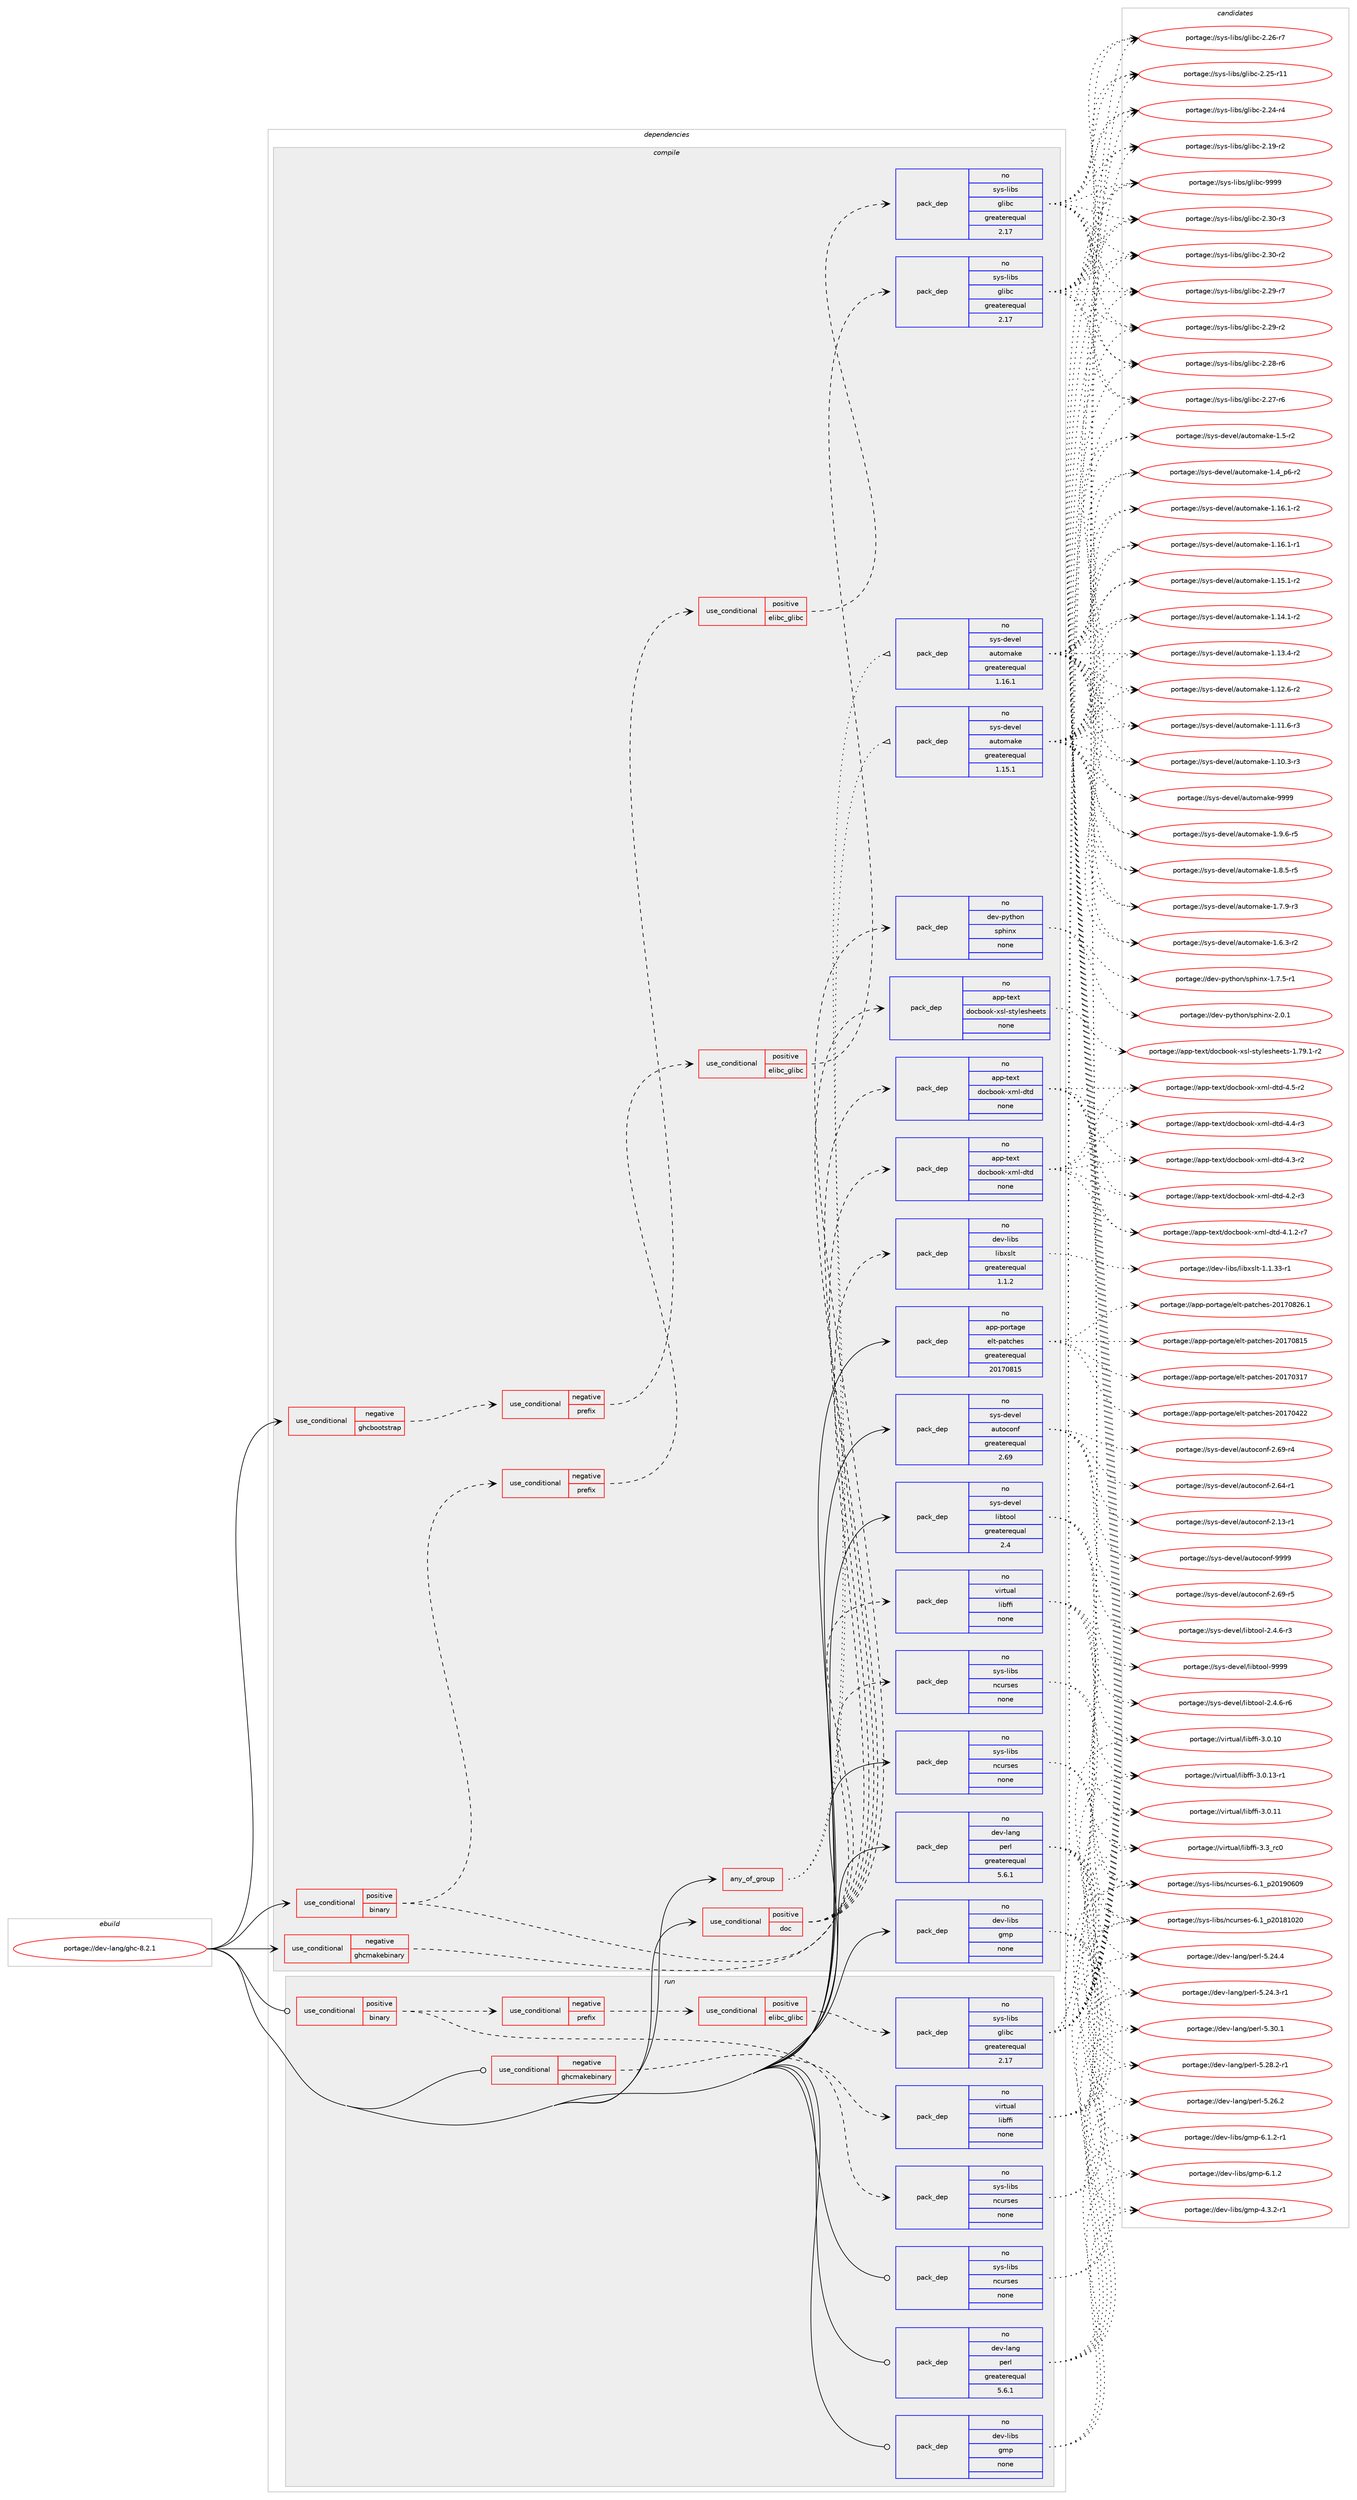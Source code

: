 digraph prolog {

# *************
# Graph options
# *************

newrank=true;
concentrate=true;
compound=true;
graph [rankdir=LR,fontname=Helvetica,fontsize=10,ranksep=1.5];#, ranksep=2.5, nodesep=0.2];
edge  [arrowhead=vee];
node  [fontname=Helvetica,fontsize=10];

# **********
# The ebuild
# **********

subgraph cluster_leftcol {
color=gray;
label=<<i>ebuild</i>>;
id [label="portage://dev-lang/ghc-8.2.1", color=red, width=4, href="../dev-lang/ghc-8.2.1.svg"];
}

# ****************
# The dependencies
# ****************

subgraph cluster_midcol {
color=gray;
label=<<i>dependencies</i>>;
subgraph cluster_compile {
fillcolor="#eeeeee";
style=filled;
label=<<i>compile</i>>;
subgraph any5342 {
dependency523711 [label=<<TABLE BORDER="0" CELLBORDER="1" CELLSPACING="0" CELLPADDING="4"><TR><TD CELLPADDING="10">any_of_group</TD></TR></TABLE>>, shape=none, color=red];subgraph pack389489 {
dependency523712 [label=<<TABLE BORDER="0" CELLBORDER="1" CELLSPACING="0" CELLPADDING="4" WIDTH="220"><TR><TD ROWSPAN="6" CELLPADDING="30">pack_dep</TD></TR><TR><TD WIDTH="110">no</TD></TR><TR><TD>sys-devel</TD></TR><TR><TD>automake</TD></TR><TR><TD>greaterequal</TD></TR><TR><TD>1.16.1</TD></TR></TABLE>>, shape=none, color=blue];
}
dependency523711:e -> dependency523712:w [weight=20,style="dotted",arrowhead="oinv"];
subgraph pack389490 {
dependency523713 [label=<<TABLE BORDER="0" CELLBORDER="1" CELLSPACING="0" CELLPADDING="4" WIDTH="220"><TR><TD ROWSPAN="6" CELLPADDING="30">pack_dep</TD></TR><TR><TD WIDTH="110">no</TD></TR><TR><TD>sys-devel</TD></TR><TR><TD>automake</TD></TR><TR><TD>greaterequal</TD></TR><TR><TD>1.15.1</TD></TR></TABLE>>, shape=none, color=blue];
}
dependency523711:e -> dependency523713:w [weight=20,style="dotted",arrowhead="oinv"];
}
id:e -> dependency523711:w [weight=20,style="solid",arrowhead="vee"];
subgraph cond128643 {
dependency523714 [label=<<TABLE BORDER="0" CELLBORDER="1" CELLSPACING="0" CELLPADDING="4"><TR><TD ROWSPAN="3" CELLPADDING="10">use_conditional</TD></TR><TR><TD>negative</TD></TR><TR><TD>ghcbootstrap</TD></TR></TABLE>>, shape=none, color=red];
subgraph cond128644 {
dependency523715 [label=<<TABLE BORDER="0" CELLBORDER="1" CELLSPACING="0" CELLPADDING="4"><TR><TD ROWSPAN="3" CELLPADDING="10">use_conditional</TD></TR><TR><TD>negative</TD></TR><TR><TD>prefix</TD></TR></TABLE>>, shape=none, color=red];
subgraph cond128645 {
dependency523716 [label=<<TABLE BORDER="0" CELLBORDER="1" CELLSPACING="0" CELLPADDING="4"><TR><TD ROWSPAN="3" CELLPADDING="10">use_conditional</TD></TR><TR><TD>positive</TD></TR><TR><TD>elibc_glibc</TD></TR></TABLE>>, shape=none, color=red];
subgraph pack389491 {
dependency523717 [label=<<TABLE BORDER="0" CELLBORDER="1" CELLSPACING="0" CELLPADDING="4" WIDTH="220"><TR><TD ROWSPAN="6" CELLPADDING="30">pack_dep</TD></TR><TR><TD WIDTH="110">no</TD></TR><TR><TD>sys-libs</TD></TR><TR><TD>glibc</TD></TR><TR><TD>greaterequal</TD></TR><TR><TD>2.17</TD></TR></TABLE>>, shape=none, color=blue];
}
dependency523716:e -> dependency523717:w [weight=20,style="dashed",arrowhead="vee"];
}
dependency523715:e -> dependency523716:w [weight=20,style="dashed",arrowhead="vee"];
}
dependency523714:e -> dependency523715:w [weight=20,style="dashed",arrowhead="vee"];
}
id:e -> dependency523714:w [weight=20,style="solid",arrowhead="vee"];
subgraph cond128646 {
dependency523718 [label=<<TABLE BORDER="0" CELLBORDER="1" CELLSPACING="0" CELLPADDING="4"><TR><TD ROWSPAN="3" CELLPADDING="10">use_conditional</TD></TR><TR><TD>negative</TD></TR><TR><TD>ghcmakebinary</TD></TR></TABLE>>, shape=none, color=red];
subgraph pack389492 {
dependency523719 [label=<<TABLE BORDER="0" CELLBORDER="1" CELLSPACING="0" CELLPADDING="4" WIDTH="220"><TR><TD ROWSPAN="6" CELLPADDING="30">pack_dep</TD></TR><TR><TD WIDTH="110">no</TD></TR><TR><TD>virtual</TD></TR><TR><TD>libffi</TD></TR><TR><TD>none</TD></TR><TR><TD></TD></TR></TABLE>>, shape=none, color=blue];
}
dependency523718:e -> dependency523719:w [weight=20,style="dashed",arrowhead="vee"];
}
id:e -> dependency523718:w [weight=20,style="solid",arrowhead="vee"];
subgraph cond128647 {
dependency523720 [label=<<TABLE BORDER="0" CELLBORDER="1" CELLSPACING="0" CELLPADDING="4"><TR><TD ROWSPAN="3" CELLPADDING="10">use_conditional</TD></TR><TR><TD>positive</TD></TR><TR><TD>binary</TD></TR></TABLE>>, shape=none, color=red];
subgraph cond128648 {
dependency523721 [label=<<TABLE BORDER="0" CELLBORDER="1" CELLSPACING="0" CELLPADDING="4"><TR><TD ROWSPAN="3" CELLPADDING="10">use_conditional</TD></TR><TR><TD>negative</TD></TR><TR><TD>prefix</TD></TR></TABLE>>, shape=none, color=red];
subgraph cond128649 {
dependency523722 [label=<<TABLE BORDER="0" CELLBORDER="1" CELLSPACING="0" CELLPADDING="4"><TR><TD ROWSPAN="3" CELLPADDING="10">use_conditional</TD></TR><TR><TD>positive</TD></TR><TR><TD>elibc_glibc</TD></TR></TABLE>>, shape=none, color=red];
subgraph pack389493 {
dependency523723 [label=<<TABLE BORDER="0" CELLBORDER="1" CELLSPACING="0" CELLPADDING="4" WIDTH="220"><TR><TD ROWSPAN="6" CELLPADDING="30">pack_dep</TD></TR><TR><TD WIDTH="110">no</TD></TR><TR><TD>sys-libs</TD></TR><TR><TD>glibc</TD></TR><TR><TD>greaterequal</TD></TR><TR><TD>2.17</TD></TR></TABLE>>, shape=none, color=blue];
}
dependency523722:e -> dependency523723:w [weight=20,style="dashed",arrowhead="vee"];
}
dependency523721:e -> dependency523722:w [weight=20,style="dashed",arrowhead="vee"];
}
dependency523720:e -> dependency523721:w [weight=20,style="dashed",arrowhead="vee"];
subgraph pack389494 {
dependency523724 [label=<<TABLE BORDER="0" CELLBORDER="1" CELLSPACING="0" CELLPADDING="4" WIDTH="220"><TR><TD ROWSPAN="6" CELLPADDING="30">pack_dep</TD></TR><TR><TD WIDTH="110">no</TD></TR><TR><TD>sys-libs</TD></TR><TR><TD>ncurses</TD></TR><TR><TD>none</TD></TR><TR><TD></TD></TR></TABLE>>, shape=none, color=blue];
}
dependency523720:e -> dependency523724:w [weight=20,style="dashed",arrowhead="vee"];
}
id:e -> dependency523720:w [weight=20,style="solid",arrowhead="vee"];
subgraph cond128650 {
dependency523725 [label=<<TABLE BORDER="0" CELLBORDER="1" CELLSPACING="0" CELLPADDING="4"><TR><TD ROWSPAN="3" CELLPADDING="10">use_conditional</TD></TR><TR><TD>positive</TD></TR><TR><TD>doc</TD></TR></TABLE>>, shape=none, color=red];
subgraph pack389495 {
dependency523726 [label=<<TABLE BORDER="0" CELLBORDER="1" CELLSPACING="0" CELLPADDING="4" WIDTH="220"><TR><TD ROWSPAN="6" CELLPADDING="30">pack_dep</TD></TR><TR><TD WIDTH="110">no</TD></TR><TR><TD>app-text</TD></TR><TR><TD>docbook-xml-dtd</TD></TR><TR><TD>none</TD></TR><TR><TD></TD></TR></TABLE>>, shape=none, color=blue];
}
dependency523725:e -> dependency523726:w [weight=20,style="dashed",arrowhead="vee"];
subgraph pack389496 {
dependency523727 [label=<<TABLE BORDER="0" CELLBORDER="1" CELLSPACING="0" CELLPADDING="4" WIDTH="220"><TR><TD ROWSPAN="6" CELLPADDING="30">pack_dep</TD></TR><TR><TD WIDTH="110">no</TD></TR><TR><TD>app-text</TD></TR><TR><TD>docbook-xml-dtd</TD></TR><TR><TD>none</TD></TR><TR><TD></TD></TR></TABLE>>, shape=none, color=blue];
}
dependency523725:e -> dependency523727:w [weight=20,style="dashed",arrowhead="vee"];
subgraph pack389497 {
dependency523728 [label=<<TABLE BORDER="0" CELLBORDER="1" CELLSPACING="0" CELLPADDING="4" WIDTH="220"><TR><TD ROWSPAN="6" CELLPADDING="30">pack_dep</TD></TR><TR><TD WIDTH="110">no</TD></TR><TR><TD>app-text</TD></TR><TR><TD>docbook-xsl-stylesheets</TD></TR><TR><TD>none</TD></TR><TR><TD></TD></TR></TABLE>>, shape=none, color=blue];
}
dependency523725:e -> dependency523728:w [weight=20,style="dashed",arrowhead="vee"];
subgraph pack389498 {
dependency523729 [label=<<TABLE BORDER="0" CELLBORDER="1" CELLSPACING="0" CELLPADDING="4" WIDTH="220"><TR><TD ROWSPAN="6" CELLPADDING="30">pack_dep</TD></TR><TR><TD WIDTH="110">no</TD></TR><TR><TD>dev-python</TD></TR><TR><TD>sphinx</TD></TR><TR><TD>none</TD></TR><TR><TD></TD></TR></TABLE>>, shape=none, color=blue];
}
dependency523725:e -> dependency523729:w [weight=20,style="dashed",arrowhead="vee"];
subgraph pack389499 {
dependency523730 [label=<<TABLE BORDER="0" CELLBORDER="1" CELLSPACING="0" CELLPADDING="4" WIDTH="220"><TR><TD ROWSPAN="6" CELLPADDING="30">pack_dep</TD></TR><TR><TD WIDTH="110">no</TD></TR><TR><TD>dev-libs</TD></TR><TR><TD>libxslt</TD></TR><TR><TD>greaterequal</TD></TR><TR><TD>1.1.2</TD></TR></TABLE>>, shape=none, color=blue];
}
dependency523725:e -> dependency523730:w [weight=20,style="dashed",arrowhead="vee"];
}
id:e -> dependency523725:w [weight=20,style="solid",arrowhead="vee"];
subgraph pack389500 {
dependency523731 [label=<<TABLE BORDER="0" CELLBORDER="1" CELLSPACING="0" CELLPADDING="4" WIDTH="220"><TR><TD ROWSPAN="6" CELLPADDING="30">pack_dep</TD></TR><TR><TD WIDTH="110">no</TD></TR><TR><TD>app-portage</TD></TR><TR><TD>elt-patches</TD></TR><TR><TD>greaterequal</TD></TR><TR><TD>20170815</TD></TR></TABLE>>, shape=none, color=blue];
}
id:e -> dependency523731:w [weight=20,style="solid",arrowhead="vee"];
subgraph pack389501 {
dependency523732 [label=<<TABLE BORDER="0" CELLBORDER="1" CELLSPACING="0" CELLPADDING="4" WIDTH="220"><TR><TD ROWSPAN="6" CELLPADDING="30">pack_dep</TD></TR><TR><TD WIDTH="110">no</TD></TR><TR><TD>dev-lang</TD></TR><TR><TD>perl</TD></TR><TR><TD>greaterequal</TD></TR><TR><TD>5.6.1</TD></TR></TABLE>>, shape=none, color=blue];
}
id:e -> dependency523732:w [weight=20,style="solid",arrowhead="vee"];
subgraph pack389502 {
dependency523733 [label=<<TABLE BORDER="0" CELLBORDER="1" CELLSPACING="0" CELLPADDING="4" WIDTH="220"><TR><TD ROWSPAN="6" CELLPADDING="30">pack_dep</TD></TR><TR><TD WIDTH="110">no</TD></TR><TR><TD>dev-libs</TD></TR><TR><TD>gmp</TD></TR><TR><TD>none</TD></TR><TR><TD></TD></TR></TABLE>>, shape=none, color=blue];
}
id:e -> dependency523733:w [weight=20,style="solid",arrowhead="vee"];
subgraph pack389503 {
dependency523734 [label=<<TABLE BORDER="0" CELLBORDER="1" CELLSPACING="0" CELLPADDING="4" WIDTH="220"><TR><TD ROWSPAN="6" CELLPADDING="30">pack_dep</TD></TR><TR><TD WIDTH="110">no</TD></TR><TR><TD>sys-devel</TD></TR><TR><TD>autoconf</TD></TR><TR><TD>greaterequal</TD></TR><TR><TD>2.69</TD></TR></TABLE>>, shape=none, color=blue];
}
id:e -> dependency523734:w [weight=20,style="solid",arrowhead="vee"];
subgraph pack389504 {
dependency523735 [label=<<TABLE BORDER="0" CELLBORDER="1" CELLSPACING="0" CELLPADDING="4" WIDTH="220"><TR><TD ROWSPAN="6" CELLPADDING="30">pack_dep</TD></TR><TR><TD WIDTH="110">no</TD></TR><TR><TD>sys-devel</TD></TR><TR><TD>libtool</TD></TR><TR><TD>greaterequal</TD></TR><TR><TD>2.4</TD></TR></TABLE>>, shape=none, color=blue];
}
id:e -> dependency523735:w [weight=20,style="solid",arrowhead="vee"];
subgraph pack389505 {
dependency523736 [label=<<TABLE BORDER="0" CELLBORDER="1" CELLSPACING="0" CELLPADDING="4" WIDTH="220"><TR><TD ROWSPAN="6" CELLPADDING="30">pack_dep</TD></TR><TR><TD WIDTH="110">no</TD></TR><TR><TD>sys-libs</TD></TR><TR><TD>ncurses</TD></TR><TR><TD>none</TD></TR><TR><TD></TD></TR></TABLE>>, shape=none, color=blue];
}
id:e -> dependency523736:w [weight=20,style="solid",arrowhead="vee"];
}
subgraph cluster_compileandrun {
fillcolor="#eeeeee";
style=filled;
label=<<i>compile and run</i>>;
}
subgraph cluster_run {
fillcolor="#eeeeee";
style=filled;
label=<<i>run</i>>;
subgraph cond128651 {
dependency523737 [label=<<TABLE BORDER="0" CELLBORDER="1" CELLSPACING="0" CELLPADDING="4"><TR><TD ROWSPAN="3" CELLPADDING="10">use_conditional</TD></TR><TR><TD>negative</TD></TR><TR><TD>ghcmakebinary</TD></TR></TABLE>>, shape=none, color=red];
subgraph pack389506 {
dependency523738 [label=<<TABLE BORDER="0" CELLBORDER="1" CELLSPACING="0" CELLPADDING="4" WIDTH="220"><TR><TD ROWSPAN="6" CELLPADDING="30">pack_dep</TD></TR><TR><TD WIDTH="110">no</TD></TR><TR><TD>virtual</TD></TR><TR><TD>libffi</TD></TR><TR><TD>none</TD></TR><TR><TD></TD></TR></TABLE>>, shape=none, color=blue];
}
dependency523737:e -> dependency523738:w [weight=20,style="dashed",arrowhead="vee"];
}
id:e -> dependency523737:w [weight=20,style="solid",arrowhead="odot"];
subgraph cond128652 {
dependency523739 [label=<<TABLE BORDER="0" CELLBORDER="1" CELLSPACING="0" CELLPADDING="4"><TR><TD ROWSPAN="3" CELLPADDING="10">use_conditional</TD></TR><TR><TD>positive</TD></TR><TR><TD>binary</TD></TR></TABLE>>, shape=none, color=red];
subgraph cond128653 {
dependency523740 [label=<<TABLE BORDER="0" CELLBORDER="1" CELLSPACING="0" CELLPADDING="4"><TR><TD ROWSPAN="3" CELLPADDING="10">use_conditional</TD></TR><TR><TD>negative</TD></TR><TR><TD>prefix</TD></TR></TABLE>>, shape=none, color=red];
subgraph cond128654 {
dependency523741 [label=<<TABLE BORDER="0" CELLBORDER="1" CELLSPACING="0" CELLPADDING="4"><TR><TD ROWSPAN="3" CELLPADDING="10">use_conditional</TD></TR><TR><TD>positive</TD></TR><TR><TD>elibc_glibc</TD></TR></TABLE>>, shape=none, color=red];
subgraph pack389507 {
dependency523742 [label=<<TABLE BORDER="0" CELLBORDER="1" CELLSPACING="0" CELLPADDING="4" WIDTH="220"><TR><TD ROWSPAN="6" CELLPADDING="30">pack_dep</TD></TR><TR><TD WIDTH="110">no</TD></TR><TR><TD>sys-libs</TD></TR><TR><TD>glibc</TD></TR><TR><TD>greaterequal</TD></TR><TR><TD>2.17</TD></TR></TABLE>>, shape=none, color=blue];
}
dependency523741:e -> dependency523742:w [weight=20,style="dashed",arrowhead="vee"];
}
dependency523740:e -> dependency523741:w [weight=20,style="dashed",arrowhead="vee"];
}
dependency523739:e -> dependency523740:w [weight=20,style="dashed",arrowhead="vee"];
subgraph pack389508 {
dependency523743 [label=<<TABLE BORDER="0" CELLBORDER="1" CELLSPACING="0" CELLPADDING="4" WIDTH="220"><TR><TD ROWSPAN="6" CELLPADDING="30">pack_dep</TD></TR><TR><TD WIDTH="110">no</TD></TR><TR><TD>sys-libs</TD></TR><TR><TD>ncurses</TD></TR><TR><TD>none</TD></TR><TR><TD></TD></TR></TABLE>>, shape=none, color=blue];
}
dependency523739:e -> dependency523743:w [weight=20,style="dashed",arrowhead="vee"];
}
id:e -> dependency523739:w [weight=20,style="solid",arrowhead="odot"];
subgraph pack389509 {
dependency523744 [label=<<TABLE BORDER="0" CELLBORDER="1" CELLSPACING="0" CELLPADDING="4" WIDTH="220"><TR><TD ROWSPAN="6" CELLPADDING="30">pack_dep</TD></TR><TR><TD WIDTH="110">no</TD></TR><TR><TD>dev-lang</TD></TR><TR><TD>perl</TD></TR><TR><TD>greaterequal</TD></TR><TR><TD>5.6.1</TD></TR></TABLE>>, shape=none, color=blue];
}
id:e -> dependency523744:w [weight=20,style="solid",arrowhead="odot"];
subgraph pack389510 {
dependency523745 [label=<<TABLE BORDER="0" CELLBORDER="1" CELLSPACING="0" CELLPADDING="4" WIDTH="220"><TR><TD ROWSPAN="6" CELLPADDING="30">pack_dep</TD></TR><TR><TD WIDTH="110">no</TD></TR><TR><TD>dev-libs</TD></TR><TR><TD>gmp</TD></TR><TR><TD>none</TD></TR><TR><TD></TD></TR></TABLE>>, shape=none, color=blue];
}
id:e -> dependency523745:w [weight=20,style="solid",arrowhead="odot"];
subgraph pack389511 {
dependency523746 [label=<<TABLE BORDER="0" CELLBORDER="1" CELLSPACING="0" CELLPADDING="4" WIDTH="220"><TR><TD ROWSPAN="6" CELLPADDING="30">pack_dep</TD></TR><TR><TD WIDTH="110">no</TD></TR><TR><TD>sys-libs</TD></TR><TR><TD>ncurses</TD></TR><TR><TD>none</TD></TR><TR><TD></TD></TR></TABLE>>, shape=none, color=blue];
}
id:e -> dependency523746:w [weight=20,style="solid",arrowhead="odot"];
}
}

# **************
# The candidates
# **************

subgraph cluster_choices {
rank=same;
color=gray;
label=<<i>candidates</i>>;

subgraph choice389489 {
color=black;
nodesep=1;
choice115121115451001011181011084797117116111109971071014557575757 [label="portage://sys-devel/automake-9999", color=red, width=4,href="../sys-devel/automake-9999.svg"];
choice115121115451001011181011084797117116111109971071014549465746544511453 [label="portage://sys-devel/automake-1.9.6-r5", color=red, width=4,href="../sys-devel/automake-1.9.6-r5.svg"];
choice115121115451001011181011084797117116111109971071014549465646534511453 [label="portage://sys-devel/automake-1.8.5-r5", color=red, width=4,href="../sys-devel/automake-1.8.5-r5.svg"];
choice115121115451001011181011084797117116111109971071014549465546574511451 [label="portage://sys-devel/automake-1.7.9-r3", color=red, width=4,href="../sys-devel/automake-1.7.9-r3.svg"];
choice115121115451001011181011084797117116111109971071014549465446514511450 [label="portage://sys-devel/automake-1.6.3-r2", color=red, width=4,href="../sys-devel/automake-1.6.3-r2.svg"];
choice11512111545100101118101108479711711611110997107101454946534511450 [label="portage://sys-devel/automake-1.5-r2", color=red, width=4,href="../sys-devel/automake-1.5-r2.svg"];
choice115121115451001011181011084797117116111109971071014549465295112544511450 [label="portage://sys-devel/automake-1.4_p6-r2", color=red, width=4,href="../sys-devel/automake-1.4_p6-r2.svg"];
choice11512111545100101118101108479711711611110997107101454946495446494511450 [label="portage://sys-devel/automake-1.16.1-r2", color=red, width=4,href="../sys-devel/automake-1.16.1-r2.svg"];
choice11512111545100101118101108479711711611110997107101454946495446494511449 [label="portage://sys-devel/automake-1.16.1-r1", color=red, width=4,href="../sys-devel/automake-1.16.1-r1.svg"];
choice11512111545100101118101108479711711611110997107101454946495346494511450 [label="portage://sys-devel/automake-1.15.1-r2", color=red, width=4,href="../sys-devel/automake-1.15.1-r2.svg"];
choice11512111545100101118101108479711711611110997107101454946495246494511450 [label="portage://sys-devel/automake-1.14.1-r2", color=red, width=4,href="../sys-devel/automake-1.14.1-r2.svg"];
choice11512111545100101118101108479711711611110997107101454946495146524511450 [label="portage://sys-devel/automake-1.13.4-r2", color=red, width=4,href="../sys-devel/automake-1.13.4-r2.svg"];
choice11512111545100101118101108479711711611110997107101454946495046544511450 [label="portage://sys-devel/automake-1.12.6-r2", color=red, width=4,href="../sys-devel/automake-1.12.6-r2.svg"];
choice11512111545100101118101108479711711611110997107101454946494946544511451 [label="portage://sys-devel/automake-1.11.6-r3", color=red, width=4,href="../sys-devel/automake-1.11.6-r3.svg"];
choice11512111545100101118101108479711711611110997107101454946494846514511451 [label="portage://sys-devel/automake-1.10.3-r3", color=red, width=4,href="../sys-devel/automake-1.10.3-r3.svg"];
dependency523712:e -> choice115121115451001011181011084797117116111109971071014557575757:w [style=dotted,weight="100"];
dependency523712:e -> choice115121115451001011181011084797117116111109971071014549465746544511453:w [style=dotted,weight="100"];
dependency523712:e -> choice115121115451001011181011084797117116111109971071014549465646534511453:w [style=dotted,weight="100"];
dependency523712:e -> choice115121115451001011181011084797117116111109971071014549465546574511451:w [style=dotted,weight="100"];
dependency523712:e -> choice115121115451001011181011084797117116111109971071014549465446514511450:w [style=dotted,weight="100"];
dependency523712:e -> choice11512111545100101118101108479711711611110997107101454946534511450:w [style=dotted,weight="100"];
dependency523712:e -> choice115121115451001011181011084797117116111109971071014549465295112544511450:w [style=dotted,weight="100"];
dependency523712:e -> choice11512111545100101118101108479711711611110997107101454946495446494511450:w [style=dotted,weight="100"];
dependency523712:e -> choice11512111545100101118101108479711711611110997107101454946495446494511449:w [style=dotted,weight="100"];
dependency523712:e -> choice11512111545100101118101108479711711611110997107101454946495346494511450:w [style=dotted,weight="100"];
dependency523712:e -> choice11512111545100101118101108479711711611110997107101454946495246494511450:w [style=dotted,weight="100"];
dependency523712:e -> choice11512111545100101118101108479711711611110997107101454946495146524511450:w [style=dotted,weight="100"];
dependency523712:e -> choice11512111545100101118101108479711711611110997107101454946495046544511450:w [style=dotted,weight="100"];
dependency523712:e -> choice11512111545100101118101108479711711611110997107101454946494946544511451:w [style=dotted,weight="100"];
dependency523712:e -> choice11512111545100101118101108479711711611110997107101454946494846514511451:w [style=dotted,weight="100"];
}
subgraph choice389490 {
color=black;
nodesep=1;
choice115121115451001011181011084797117116111109971071014557575757 [label="portage://sys-devel/automake-9999", color=red, width=4,href="../sys-devel/automake-9999.svg"];
choice115121115451001011181011084797117116111109971071014549465746544511453 [label="portage://sys-devel/automake-1.9.6-r5", color=red, width=4,href="../sys-devel/automake-1.9.6-r5.svg"];
choice115121115451001011181011084797117116111109971071014549465646534511453 [label="portage://sys-devel/automake-1.8.5-r5", color=red, width=4,href="../sys-devel/automake-1.8.5-r5.svg"];
choice115121115451001011181011084797117116111109971071014549465546574511451 [label="portage://sys-devel/automake-1.7.9-r3", color=red, width=4,href="../sys-devel/automake-1.7.9-r3.svg"];
choice115121115451001011181011084797117116111109971071014549465446514511450 [label="portage://sys-devel/automake-1.6.3-r2", color=red, width=4,href="../sys-devel/automake-1.6.3-r2.svg"];
choice11512111545100101118101108479711711611110997107101454946534511450 [label="portage://sys-devel/automake-1.5-r2", color=red, width=4,href="../sys-devel/automake-1.5-r2.svg"];
choice115121115451001011181011084797117116111109971071014549465295112544511450 [label="portage://sys-devel/automake-1.4_p6-r2", color=red, width=4,href="../sys-devel/automake-1.4_p6-r2.svg"];
choice11512111545100101118101108479711711611110997107101454946495446494511450 [label="portage://sys-devel/automake-1.16.1-r2", color=red, width=4,href="../sys-devel/automake-1.16.1-r2.svg"];
choice11512111545100101118101108479711711611110997107101454946495446494511449 [label="portage://sys-devel/automake-1.16.1-r1", color=red, width=4,href="../sys-devel/automake-1.16.1-r1.svg"];
choice11512111545100101118101108479711711611110997107101454946495346494511450 [label="portage://sys-devel/automake-1.15.1-r2", color=red, width=4,href="../sys-devel/automake-1.15.1-r2.svg"];
choice11512111545100101118101108479711711611110997107101454946495246494511450 [label="portage://sys-devel/automake-1.14.1-r2", color=red, width=4,href="../sys-devel/automake-1.14.1-r2.svg"];
choice11512111545100101118101108479711711611110997107101454946495146524511450 [label="portage://sys-devel/automake-1.13.4-r2", color=red, width=4,href="../sys-devel/automake-1.13.4-r2.svg"];
choice11512111545100101118101108479711711611110997107101454946495046544511450 [label="portage://sys-devel/automake-1.12.6-r2", color=red, width=4,href="../sys-devel/automake-1.12.6-r2.svg"];
choice11512111545100101118101108479711711611110997107101454946494946544511451 [label="portage://sys-devel/automake-1.11.6-r3", color=red, width=4,href="../sys-devel/automake-1.11.6-r3.svg"];
choice11512111545100101118101108479711711611110997107101454946494846514511451 [label="portage://sys-devel/automake-1.10.3-r3", color=red, width=4,href="../sys-devel/automake-1.10.3-r3.svg"];
dependency523713:e -> choice115121115451001011181011084797117116111109971071014557575757:w [style=dotted,weight="100"];
dependency523713:e -> choice115121115451001011181011084797117116111109971071014549465746544511453:w [style=dotted,weight="100"];
dependency523713:e -> choice115121115451001011181011084797117116111109971071014549465646534511453:w [style=dotted,weight="100"];
dependency523713:e -> choice115121115451001011181011084797117116111109971071014549465546574511451:w [style=dotted,weight="100"];
dependency523713:e -> choice115121115451001011181011084797117116111109971071014549465446514511450:w [style=dotted,weight="100"];
dependency523713:e -> choice11512111545100101118101108479711711611110997107101454946534511450:w [style=dotted,weight="100"];
dependency523713:e -> choice115121115451001011181011084797117116111109971071014549465295112544511450:w [style=dotted,weight="100"];
dependency523713:e -> choice11512111545100101118101108479711711611110997107101454946495446494511450:w [style=dotted,weight="100"];
dependency523713:e -> choice11512111545100101118101108479711711611110997107101454946495446494511449:w [style=dotted,weight="100"];
dependency523713:e -> choice11512111545100101118101108479711711611110997107101454946495346494511450:w [style=dotted,weight="100"];
dependency523713:e -> choice11512111545100101118101108479711711611110997107101454946495246494511450:w [style=dotted,weight="100"];
dependency523713:e -> choice11512111545100101118101108479711711611110997107101454946495146524511450:w [style=dotted,weight="100"];
dependency523713:e -> choice11512111545100101118101108479711711611110997107101454946495046544511450:w [style=dotted,weight="100"];
dependency523713:e -> choice11512111545100101118101108479711711611110997107101454946494946544511451:w [style=dotted,weight="100"];
dependency523713:e -> choice11512111545100101118101108479711711611110997107101454946494846514511451:w [style=dotted,weight="100"];
}
subgraph choice389491 {
color=black;
nodesep=1;
choice11512111545108105981154710310810598994557575757 [label="portage://sys-libs/glibc-9999", color=red, width=4,href="../sys-libs/glibc-9999.svg"];
choice115121115451081059811547103108105989945504651484511451 [label="portage://sys-libs/glibc-2.30-r3", color=red, width=4,href="../sys-libs/glibc-2.30-r3.svg"];
choice115121115451081059811547103108105989945504651484511450 [label="portage://sys-libs/glibc-2.30-r2", color=red, width=4,href="../sys-libs/glibc-2.30-r2.svg"];
choice115121115451081059811547103108105989945504650574511455 [label="portage://sys-libs/glibc-2.29-r7", color=red, width=4,href="../sys-libs/glibc-2.29-r7.svg"];
choice115121115451081059811547103108105989945504650574511450 [label="portage://sys-libs/glibc-2.29-r2", color=red, width=4,href="../sys-libs/glibc-2.29-r2.svg"];
choice115121115451081059811547103108105989945504650564511454 [label="portage://sys-libs/glibc-2.28-r6", color=red, width=4,href="../sys-libs/glibc-2.28-r6.svg"];
choice115121115451081059811547103108105989945504650554511454 [label="portage://sys-libs/glibc-2.27-r6", color=red, width=4,href="../sys-libs/glibc-2.27-r6.svg"];
choice115121115451081059811547103108105989945504650544511455 [label="portage://sys-libs/glibc-2.26-r7", color=red, width=4,href="../sys-libs/glibc-2.26-r7.svg"];
choice11512111545108105981154710310810598994550465053451144949 [label="portage://sys-libs/glibc-2.25-r11", color=red, width=4,href="../sys-libs/glibc-2.25-r11.svg"];
choice115121115451081059811547103108105989945504650524511452 [label="portage://sys-libs/glibc-2.24-r4", color=red, width=4,href="../sys-libs/glibc-2.24-r4.svg"];
choice115121115451081059811547103108105989945504649574511450 [label="portage://sys-libs/glibc-2.19-r2", color=red, width=4,href="../sys-libs/glibc-2.19-r2.svg"];
dependency523717:e -> choice11512111545108105981154710310810598994557575757:w [style=dotted,weight="100"];
dependency523717:e -> choice115121115451081059811547103108105989945504651484511451:w [style=dotted,weight="100"];
dependency523717:e -> choice115121115451081059811547103108105989945504651484511450:w [style=dotted,weight="100"];
dependency523717:e -> choice115121115451081059811547103108105989945504650574511455:w [style=dotted,weight="100"];
dependency523717:e -> choice115121115451081059811547103108105989945504650574511450:w [style=dotted,weight="100"];
dependency523717:e -> choice115121115451081059811547103108105989945504650564511454:w [style=dotted,weight="100"];
dependency523717:e -> choice115121115451081059811547103108105989945504650554511454:w [style=dotted,weight="100"];
dependency523717:e -> choice115121115451081059811547103108105989945504650544511455:w [style=dotted,weight="100"];
dependency523717:e -> choice11512111545108105981154710310810598994550465053451144949:w [style=dotted,weight="100"];
dependency523717:e -> choice115121115451081059811547103108105989945504650524511452:w [style=dotted,weight="100"];
dependency523717:e -> choice115121115451081059811547103108105989945504649574511450:w [style=dotted,weight="100"];
}
subgraph choice389492 {
color=black;
nodesep=1;
choice11810511411611797108471081059810210210545514651951149948 [label="portage://virtual/libffi-3.3_rc0", color=red, width=4,href="../virtual/libffi-3.3_rc0.svg"];
choice118105114116117971084710810598102102105455146484649514511449 [label="portage://virtual/libffi-3.0.13-r1", color=red, width=4,href="../virtual/libffi-3.0.13-r1.svg"];
choice11810511411611797108471081059810210210545514648464949 [label="portage://virtual/libffi-3.0.11", color=red, width=4,href="../virtual/libffi-3.0.11.svg"];
choice11810511411611797108471081059810210210545514648464948 [label="portage://virtual/libffi-3.0.10", color=red, width=4,href="../virtual/libffi-3.0.10.svg"];
dependency523719:e -> choice11810511411611797108471081059810210210545514651951149948:w [style=dotted,weight="100"];
dependency523719:e -> choice118105114116117971084710810598102102105455146484649514511449:w [style=dotted,weight="100"];
dependency523719:e -> choice11810511411611797108471081059810210210545514648464949:w [style=dotted,weight="100"];
dependency523719:e -> choice11810511411611797108471081059810210210545514648464948:w [style=dotted,weight="100"];
}
subgraph choice389493 {
color=black;
nodesep=1;
choice11512111545108105981154710310810598994557575757 [label="portage://sys-libs/glibc-9999", color=red, width=4,href="../sys-libs/glibc-9999.svg"];
choice115121115451081059811547103108105989945504651484511451 [label="portage://sys-libs/glibc-2.30-r3", color=red, width=4,href="../sys-libs/glibc-2.30-r3.svg"];
choice115121115451081059811547103108105989945504651484511450 [label="portage://sys-libs/glibc-2.30-r2", color=red, width=4,href="../sys-libs/glibc-2.30-r2.svg"];
choice115121115451081059811547103108105989945504650574511455 [label="portage://sys-libs/glibc-2.29-r7", color=red, width=4,href="../sys-libs/glibc-2.29-r7.svg"];
choice115121115451081059811547103108105989945504650574511450 [label="portage://sys-libs/glibc-2.29-r2", color=red, width=4,href="../sys-libs/glibc-2.29-r2.svg"];
choice115121115451081059811547103108105989945504650564511454 [label="portage://sys-libs/glibc-2.28-r6", color=red, width=4,href="../sys-libs/glibc-2.28-r6.svg"];
choice115121115451081059811547103108105989945504650554511454 [label="portage://sys-libs/glibc-2.27-r6", color=red, width=4,href="../sys-libs/glibc-2.27-r6.svg"];
choice115121115451081059811547103108105989945504650544511455 [label="portage://sys-libs/glibc-2.26-r7", color=red, width=4,href="../sys-libs/glibc-2.26-r7.svg"];
choice11512111545108105981154710310810598994550465053451144949 [label="portage://sys-libs/glibc-2.25-r11", color=red, width=4,href="../sys-libs/glibc-2.25-r11.svg"];
choice115121115451081059811547103108105989945504650524511452 [label="portage://sys-libs/glibc-2.24-r4", color=red, width=4,href="../sys-libs/glibc-2.24-r4.svg"];
choice115121115451081059811547103108105989945504649574511450 [label="portage://sys-libs/glibc-2.19-r2", color=red, width=4,href="../sys-libs/glibc-2.19-r2.svg"];
dependency523723:e -> choice11512111545108105981154710310810598994557575757:w [style=dotted,weight="100"];
dependency523723:e -> choice115121115451081059811547103108105989945504651484511451:w [style=dotted,weight="100"];
dependency523723:e -> choice115121115451081059811547103108105989945504651484511450:w [style=dotted,weight="100"];
dependency523723:e -> choice115121115451081059811547103108105989945504650574511455:w [style=dotted,weight="100"];
dependency523723:e -> choice115121115451081059811547103108105989945504650574511450:w [style=dotted,weight="100"];
dependency523723:e -> choice115121115451081059811547103108105989945504650564511454:w [style=dotted,weight="100"];
dependency523723:e -> choice115121115451081059811547103108105989945504650554511454:w [style=dotted,weight="100"];
dependency523723:e -> choice115121115451081059811547103108105989945504650544511455:w [style=dotted,weight="100"];
dependency523723:e -> choice11512111545108105981154710310810598994550465053451144949:w [style=dotted,weight="100"];
dependency523723:e -> choice115121115451081059811547103108105989945504650524511452:w [style=dotted,weight="100"];
dependency523723:e -> choice115121115451081059811547103108105989945504649574511450:w [style=dotted,weight="100"];
}
subgraph choice389494 {
color=black;
nodesep=1;
choice1151211154510810598115471109911711411510111545544649951125048495748544857 [label="portage://sys-libs/ncurses-6.1_p20190609", color=red, width=4,href="../sys-libs/ncurses-6.1_p20190609.svg"];
choice1151211154510810598115471109911711411510111545544649951125048495649485048 [label="portage://sys-libs/ncurses-6.1_p20181020", color=red, width=4,href="../sys-libs/ncurses-6.1_p20181020.svg"];
dependency523724:e -> choice1151211154510810598115471109911711411510111545544649951125048495748544857:w [style=dotted,weight="100"];
dependency523724:e -> choice1151211154510810598115471109911711411510111545544649951125048495649485048:w [style=dotted,weight="100"];
}
subgraph choice389495 {
color=black;
nodesep=1;
choice97112112451161011201164710011199981111111074512010910845100116100455246534511450 [label="portage://app-text/docbook-xml-dtd-4.5-r2", color=red, width=4,href="../app-text/docbook-xml-dtd-4.5-r2.svg"];
choice97112112451161011201164710011199981111111074512010910845100116100455246524511451 [label="portage://app-text/docbook-xml-dtd-4.4-r3", color=red, width=4,href="../app-text/docbook-xml-dtd-4.4-r3.svg"];
choice97112112451161011201164710011199981111111074512010910845100116100455246514511450 [label="portage://app-text/docbook-xml-dtd-4.3-r2", color=red, width=4,href="../app-text/docbook-xml-dtd-4.3-r2.svg"];
choice97112112451161011201164710011199981111111074512010910845100116100455246504511451 [label="portage://app-text/docbook-xml-dtd-4.2-r3", color=red, width=4,href="../app-text/docbook-xml-dtd-4.2-r3.svg"];
choice971121124511610112011647100111999811111110745120109108451001161004552464946504511455 [label="portage://app-text/docbook-xml-dtd-4.1.2-r7", color=red, width=4,href="../app-text/docbook-xml-dtd-4.1.2-r7.svg"];
dependency523726:e -> choice97112112451161011201164710011199981111111074512010910845100116100455246534511450:w [style=dotted,weight="100"];
dependency523726:e -> choice97112112451161011201164710011199981111111074512010910845100116100455246524511451:w [style=dotted,weight="100"];
dependency523726:e -> choice97112112451161011201164710011199981111111074512010910845100116100455246514511450:w [style=dotted,weight="100"];
dependency523726:e -> choice97112112451161011201164710011199981111111074512010910845100116100455246504511451:w [style=dotted,weight="100"];
dependency523726:e -> choice971121124511610112011647100111999811111110745120109108451001161004552464946504511455:w [style=dotted,weight="100"];
}
subgraph choice389496 {
color=black;
nodesep=1;
choice97112112451161011201164710011199981111111074512010910845100116100455246534511450 [label="portage://app-text/docbook-xml-dtd-4.5-r2", color=red, width=4,href="../app-text/docbook-xml-dtd-4.5-r2.svg"];
choice97112112451161011201164710011199981111111074512010910845100116100455246524511451 [label="portage://app-text/docbook-xml-dtd-4.4-r3", color=red, width=4,href="../app-text/docbook-xml-dtd-4.4-r3.svg"];
choice97112112451161011201164710011199981111111074512010910845100116100455246514511450 [label="portage://app-text/docbook-xml-dtd-4.3-r2", color=red, width=4,href="../app-text/docbook-xml-dtd-4.3-r2.svg"];
choice97112112451161011201164710011199981111111074512010910845100116100455246504511451 [label="portage://app-text/docbook-xml-dtd-4.2-r3", color=red, width=4,href="../app-text/docbook-xml-dtd-4.2-r3.svg"];
choice971121124511610112011647100111999811111110745120109108451001161004552464946504511455 [label="portage://app-text/docbook-xml-dtd-4.1.2-r7", color=red, width=4,href="../app-text/docbook-xml-dtd-4.1.2-r7.svg"];
dependency523727:e -> choice97112112451161011201164710011199981111111074512010910845100116100455246534511450:w [style=dotted,weight="100"];
dependency523727:e -> choice97112112451161011201164710011199981111111074512010910845100116100455246524511451:w [style=dotted,weight="100"];
dependency523727:e -> choice97112112451161011201164710011199981111111074512010910845100116100455246514511450:w [style=dotted,weight="100"];
dependency523727:e -> choice97112112451161011201164710011199981111111074512010910845100116100455246504511451:w [style=dotted,weight="100"];
dependency523727:e -> choice971121124511610112011647100111999811111110745120109108451001161004552464946504511455:w [style=dotted,weight="100"];
}
subgraph choice389497 {
color=black;
nodesep=1;
choice97112112451161011201164710011199981111111074512011510845115116121108101115104101101116115454946555746494511450 [label="portage://app-text/docbook-xsl-stylesheets-1.79.1-r2", color=red, width=4,href="../app-text/docbook-xsl-stylesheets-1.79.1-r2.svg"];
dependency523728:e -> choice97112112451161011201164710011199981111111074512011510845115116121108101115104101101116115454946555746494511450:w [style=dotted,weight="100"];
}
subgraph choice389498 {
color=black;
nodesep=1;
choice1001011184511212111610411111047115112104105110120455046484649 [label="portage://dev-python/sphinx-2.0.1", color=red, width=4,href="../dev-python/sphinx-2.0.1.svg"];
choice10010111845112121116104111110471151121041051101204549465546534511449 [label="portage://dev-python/sphinx-1.7.5-r1", color=red, width=4,href="../dev-python/sphinx-1.7.5-r1.svg"];
dependency523729:e -> choice1001011184511212111610411111047115112104105110120455046484649:w [style=dotted,weight="100"];
dependency523729:e -> choice10010111845112121116104111110471151121041051101204549465546534511449:w [style=dotted,weight="100"];
}
subgraph choice389499 {
color=black;
nodesep=1;
choice10010111845108105981154710810598120115108116454946494651514511449 [label="portage://dev-libs/libxslt-1.1.33-r1", color=red, width=4,href="../dev-libs/libxslt-1.1.33-r1.svg"];
dependency523730:e -> choice10010111845108105981154710810598120115108116454946494651514511449:w [style=dotted,weight="100"];
}
subgraph choice389500 {
color=black;
nodesep=1;
choice971121124511211111411697103101471011081164511297116991041011154550484955485650544649 [label="portage://app-portage/elt-patches-20170826.1", color=red, width=4,href="../app-portage/elt-patches-20170826.1.svg"];
choice97112112451121111141169710310147101108116451129711699104101115455048495548564953 [label="portage://app-portage/elt-patches-20170815", color=red, width=4,href="../app-portage/elt-patches-20170815.svg"];
choice97112112451121111141169710310147101108116451129711699104101115455048495548525050 [label="portage://app-portage/elt-patches-20170422", color=red, width=4,href="../app-portage/elt-patches-20170422.svg"];
choice97112112451121111141169710310147101108116451129711699104101115455048495548514955 [label="portage://app-portage/elt-patches-20170317", color=red, width=4,href="../app-portage/elt-patches-20170317.svg"];
dependency523731:e -> choice971121124511211111411697103101471011081164511297116991041011154550484955485650544649:w [style=dotted,weight="100"];
dependency523731:e -> choice97112112451121111141169710310147101108116451129711699104101115455048495548564953:w [style=dotted,weight="100"];
dependency523731:e -> choice97112112451121111141169710310147101108116451129711699104101115455048495548525050:w [style=dotted,weight="100"];
dependency523731:e -> choice97112112451121111141169710310147101108116451129711699104101115455048495548514955:w [style=dotted,weight="100"];
}
subgraph choice389501 {
color=black;
nodesep=1;
choice10010111845108971101034711210111410845534651484649 [label="portage://dev-lang/perl-5.30.1", color=red, width=4,href="../dev-lang/perl-5.30.1.svg"];
choice100101118451089711010347112101114108455346505646504511449 [label="portage://dev-lang/perl-5.28.2-r1", color=red, width=4,href="../dev-lang/perl-5.28.2-r1.svg"];
choice10010111845108971101034711210111410845534650544650 [label="portage://dev-lang/perl-5.26.2", color=red, width=4,href="../dev-lang/perl-5.26.2.svg"];
choice10010111845108971101034711210111410845534650524652 [label="portage://dev-lang/perl-5.24.4", color=red, width=4,href="../dev-lang/perl-5.24.4.svg"];
choice100101118451089711010347112101114108455346505246514511449 [label="portage://dev-lang/perl-5.24.3-r1", color=red, width=4,href="../dev-lang/perl-5.24.3-r1.svg"];
dependency523732:e -> choice10010111845108971101034711210111410845534651484649:w [style=dotted,weight="100"];
dependency523732:e -> choice100101118451089711010347112101114108455346505646504511449:w [style=dotted,weight="100"];
dependency523732:e -> choice10010111845108971101034711210111410845534650544650:w [style=dotted,weight="100"];
dependency523732:e -> choice10010111845108971101034711210111410845534650524652:w [style=dotted,weight="100"];
dependency523732:e -> choice100101118451089711010347112101114108455346505246514511449:w [style=dotted,weight="100"];
}
subgraph choice389502 {
color=black;
nodesep=1;
choice1001011184510810598115471031091124554464946504511449 [label="portage://dev-libs/gmp-6.1.2-r1", color=red, width=4,href="../dev-libs/gmp-6.1.2-r1.svg"];
choice100101118451081059811547103109112455446494650 [label="portage://dev-libs/gmp-6.1.2", color=red, width=4,href="../dev-libs/gmp-6.1.2.svg"];
choice1001011184510810598115471031091124552465146504511449 [label="portage://dev-libs/gmp-4.3.2-r1", color=red, width=4,href="../dev-libs/gmp-4.3.2-r1.svg"];
dependency523733:e -> choice1001011184510810598115471031091124554464946504511449:w [style=dotted,weight="100"];
dependency523733:e -> choice100101118451081059811547103109112455446494650:w [style=dotted,weight="100"];
dependency523733:e -> choice1001011184510810598115471031091124552465146504511449:w [style=dotted,weight="100"];
}
subgraph choice389503 {
color=black;
nodesep=1;
choice115121115451001011181011084797117116111991111101024557575757 [label="portage://sys-devel/autoconf-9999", color=red, width=4,href="../sys-devel/autoconf-9999.svg"];
choice1151211154510010111810110847971171161119911111010245504654574511453 [label="portage://sys-devel/autoconf-2.69-r5", color=red, width=4,href="../sys-devel/autoconf-2.69-r5.svg"];
choice1151211154510010111810110847971171161119911111010245504654574511452 [label="portage://sys-devel/autoconf-2.69-r4", color=red, width=4,href="../sys-devel/autoconf-2.69-r4.svg"];
choice1151211154510010111810110847971171161119911111010245504654524511449 [label="portage://sys-devel/autoconf-2.64-r1", color=red, width=4,href="../sys-devel/autoconf-2.64-r1.svg"];
choice1151211154510010111810110847971171161119911111010245504649514511449 [label="portage://sys-devel/autoconf-2.13-r1", color=red, width=4,href="../sys-devel/autoconf-2.13-r1.svg"];
dependency523734:e -> choice115121115451001011181011084797117116111991111101024557575757:w [style=dotted,weight="100"];
dependency523734:e -> choice1151211154510010111810110847971171161119911111010245504654574511453:w [style=dotted,weight="100"];
dependency523734:e -> choice1151211154510010111810110847971171161119911111010245504654574511452:w [style=dotted,weight="100"];
dependency523734:e -> choice1151211154510010111810110847971171161119911111010245504654524511449:w [style=dotted,weight="100"];
dependency523734:e -> choice1151211154510010111810110847971171161119911111010245504649514511449:w [style=dotted,weight="100"];
}
subgraph choice389504 {
color=black;
nodesep=1;
choice1151211154510010111810110847108105981161111111084557575757 [label="portage://sys-devel/libtool-9999", color=red, width=4,href="../sys-devel/libtool-9999.svg"];
choice1151211154510010111810110847108105981161111111084550465246544511454 [label="portage://sys-devel/libtool-2.4.6-r6", color=red, width=4,href="../sys-devel/libtool-2.4.6-r6.svg"];
choice1151211154510010111810110847108105981161111111084550465246544511451 [label="portage://sys-devel/libtool-2.4.6-r3", color=red, width=4,href="../sys-devel/libtool-2.4.6-r3.svg"];
dependency523735:e -> choice1151211154510010111810110847108105981161111111084557575757:w [style=dotted,weight="100"];
dependency523735:e -> choice1151211154510010111810110847108105981161111111084550465246544511454:w [style=dotted,weight="100"];
dependency523735:e -> choice1151211154510010111810110847108105981161111111084550465246544511451:w [style=dotted,weight="100"];
}
subgraph choice389505 {
color=black;
nodesep=1;
choice1151211154510810598115471109911711411510111545544649951125048495748544857 [label="portage://sys-libs/ncurses-6.1_p20190609", color=red, width=4,href="../sys-libs/ncurses-6.1_p20190609.svg"];
choice1151211154510810598115471109911711411510111545544649951125048495649485048 [label="portage://sys-libs/ncurses-6.1_p20181020", color=red, width=4,href="../sys-libs/ncurses-6.1_p20181020.svg"];
dependency523736:e -> choice1151211154510810598115471109911711411510111545544649951125048495748544857:w [style=dotted,weight="100"];
dependency523736:e -> choice1151211154510810598115471109911711411510111545544649951125048495649485048:w [style=dotted,weight="100"];
}
subgraph choice389506 {
color=black;
nodesep=1;
choice11810511411611797108471081059810210210545514651951149948 [label="portage://virtual/libffi-3.3_rc0", color=red, width=4,href="../virtual/libffi-3.3_rc0.svg"];
choice118105114116117971084710810598102102105455146484649514511449 [label="portage://virtual/libffi-3.0.13-r1", color=red, width=4,href="../virtual/libffi-3.0.13-r1.svg"];
choice11810511411611797108471081059810210210545514648464949 [label="portage://virtual/libffi-3.0.11", color=red, width=4,href="../virtual/libffi-3.0.11.svg"];
choice11810511411611797108471081059810210210545514648464948 [label="portage://virtual/libffi-3.0.10", color=red, width=4,href="../virtual/libffi-3.0.10.svg"];
dependency523738:e -> choice11810511411611797108471081059810210210545514651951149948:w [style=dotted,weight="100"];
dependency523738:e -> choice118105114116117971084710810598102102105455146484649514511449:w [style=dotted,weight="100"];
dependency523738:e -> choice11810511411611797108471081059810210210545514648464949:w [style=dotted,weight="100"];
dependency523738:e -> choice11810511411611797108471081059810210210545514648464948:w [style=dotted,weight="100"];
}
subgraph choice389507 {
color=black;
nodesep=1;
choice11512111545108105981154710310810598994557575757 [label="portage://sys-libs/glibc-9999", color=red, width=4,href="../sys-libs/glibc-9999.svg"];
choice115121115451081059811547103108105989945504651484511451 [label="portage://sys-libs/glibc-2.30-r3", color=red, width=4,href="../sys-libs/glibc-2.30-r3.svg"];
choice115121115451081059811547103108105989945504651484511450 [label="portage://sys-libs/glibc-2.30-r2", color=red, width=4,href="../sys-libs/glibc-2.30-r2.svg"];
choice115121115451081059811547103108105989945504650574511455 [label="portage://sys-libs/glibc-2.29-r7", color=red, width=4,href="../sys-libs/glibc-2.29-r7.svg"];
choice115121115451081059811547103108105989945504650574511450 [label="portage://sys-libs/glibc-2.29-r2", color=red, width=4,href="../sys-libs/glibc-2.29-r2.svg"];
choice115121115451081059811547103108105989945504650564511454 [label="portage://sys-libs/glibc-2.28-r6", color=red, width=4,href="../sys-libs/glibc-2.28-r6.svg"];
choice115121115451081059811547103108105989945504650554511454 [label="portage://sys-libs/glibc-2.27-r6", color=red, width=4,href="../sys-libs/glibc-2.27-r6.svg"];
choice115121115451081059811547103108105989945504650544511455 [label="portage://sys-libs/glibc-2.26-r7", color=red, width=4,href="../sys-libs/glibc-2.26-r7.svg"];
choice11512111545108105981154710310810598994550465053451144949 [label="portage://sys-libs/glibc-2.25-r11", color=red, width=4,href="../sys-libs/glibc-2.25-r11.svg"];
choice115121115451081059811547103108105989945504650524511452 [label="portage://sys-libs/glibc-2.24-r4", color=red, width=4,href="../sys-libs/glibc-2.24-r4.svg"];
choice115121115451081059811547103108105989945504649574511450 [label="portage://sys-libs/glibc-2.19-r2", color=red, width=4,href="../sys-libs/glibc-2.19-r2.svg"];
dependency523742:e -> choice11512111545108105981154710310810598994557575757:w [style=dotted,weight="100"];
dependency523742:e -> choice115121115451081059811547103108105989945504651484511451:w [style=dotted,weight="100"];
dependency523742:e -> choice115121115451081059811547103108105989945504651484511450:w [style=dotted,weight="100"];
dependency523742:e -> choice115121115451081059811547103108105989945504650574511455:w [style=dotted,weight="100"];
dependency523742:e -> choice115121115451081059811547103108105989945504650574511450:w [style=dotted,weight="100"];
dependency523742:e -> choice115121115451081059811547103108105989945504650564511454:w [style=dotted,weight="100"];
dependency523742:e -> choice115121115451081059811547103108105989945504650554511454:w [style=dotted,weight="100"];
dependency523742:e -> choice115121115451081059811547103108105989945504650544511455:w [style=dotted,weight="100"];
dependency523742:e -> choice11512111545108105981154710310810598994550465053451144949:w [style=dotted,weight="100"];
dependency523742:e -> choice115121115451081059811547103108105989945504650524511452:w [style=dotted,weight="100"];
dependency523742:e -> choice115121115451081059811547103108105989945504649574511450:w [style=dotted,weight="100"];
}
subgraph choice389508 {
color=black;
nodesep=1;
choice1151211154510810598115471109911711411510111545544649951125048495748544857 [label="portage://sys-libs/ncurses-6.1_p20190609", color=red, width=4,href="../sys-libs/ncurses-6.1_p20190609.svg"];
choice1151211154510810598115471109911711411510111545544649951125048495649485048 [label="portage://sys-libs/ncurses-6.1_p20181020", color=red, width=4,href="../sys-libs/ncurses-6.1_p20181020.svg"];
dependency523743:e -> choice1151211154510810598115471109911711411510111545544649951125048495748544857:w [style=dotted,weight="100"];
dependency523743:e -> choice1151211154510810598115471109911711411510111545544649951125048495649485048:w [style=dotted,weight="100"];
}
subgraph choice389509 {
color=black;
nodesep=1;
choice10010111845108971101034711210111410845534651484649 [label="portage://dev-lang/perl-5.30.1", color=red, width=4,href="../dev-lang/perl-5.30.1.svg"];
choice100101118451089711010347112101114108455346505646504511449 [label="portage://dev-lang/perl-5.28.2-r1", color=red, width=4,href="../dev-lang/perl-5.28.2-r1.svg"];
choice10010111845108971101034711210111410845534650544650 [label="portage://dev-lang/perl-5.26.2", color=red, width=4,href="../dev-lang/perl-5.26.2.svg"];
choice10010111845108971101034711210111410845534650524652 [label="portage://dev-lang/perl-5.24.4", color=red, width=4,href="../dev-lang/perl-5.24.4.svg"];
choice100101118451089711010347112101114108455346505246514511449 [label="portage://dev-lang/perl-5.24.3-r1", color=red, width=4,href="../dev-lang/perl-5.24.3-r1.svg"];
dependency523744:e -> choice10010111845108971101034711210111410845534651484649:w [style=dotted,weight="100"];
dependency523744:e -> choice100101118451089711010347112101114108455346505646504511449:w [style=dotted,weight="100"];
dependency523744:e -> choice10010111845108971101034711210111410845534650544650:w [style=dotted,weight="100"];
dependency523744:e -> choice10010111845108971101034711210111410845534650524652:w [style=dotted,weight="100"];
dependency523744:e -> choice100101118451089711010347112101114108455346505246514511449:w [style=dotted,weight="100"];
}
subgraph choice389510 {
color=black;
nodesep=1;
choice1001011184510810598115471031091124554464946504511449 [label="portage://dev-libs/gmp-6.1.2-r1", color=red, width=4,href="../dev-libs/gmp-6.1.2-r1.svg"];
choice100101118451081059811547103109112455446494650 [label="portage://dev-libs/gmp-6.1.2", color=red, width=4,href="../dev-libs/gmp-6.1.2.svg"];
choice1001011184510810598115471031091124552465146504511449 [label="portage://dev-libs/gmp-4.3.2-r1", color=red, width=4,href="../dev-libs/gmp-4.3.2-r1.svg"];
dependency523745:e -> choice1001011184510810598115471031091124554464946504511449:w [style=dotted,weight="100"];
dependency523745:e -> choice100101118451081059811547103109112455446494650:w [style=dotted,weight="100"];
dependency523745:e -> choice1001011184510810598115471031091124552465146504511449:w [style=dotted,weight="100"];
}
subgraph choice389511 {
color=black;
nodesep=1;
choice1151211154510810598115471109911711411510111545544649951125048495748544857 [label="portage://sys-libs/ncurses-6.1_p20190609", color=red, width=4,href="../sys-libs/ncurses-6.1_p20190609.svg"];
choice1151211154510810598115471109911711411510111545544649951125048495649485048 [label="portage://sys-libs/ncurses-6.1_p20181020", color=red, width=4,href="../sys-libs/ncurses-6.1_p20181020.svg"];
dependency523746:e -> choice1151211154510810598115471109911711411510111545544649951125048495748544857:w [style=dotted,weight="100"];
dependency523746:e -> choice1151211154510810598115471109911711411510111545544649951125048495649485048:w [style=dotted,weight="100"];
}
}

}
